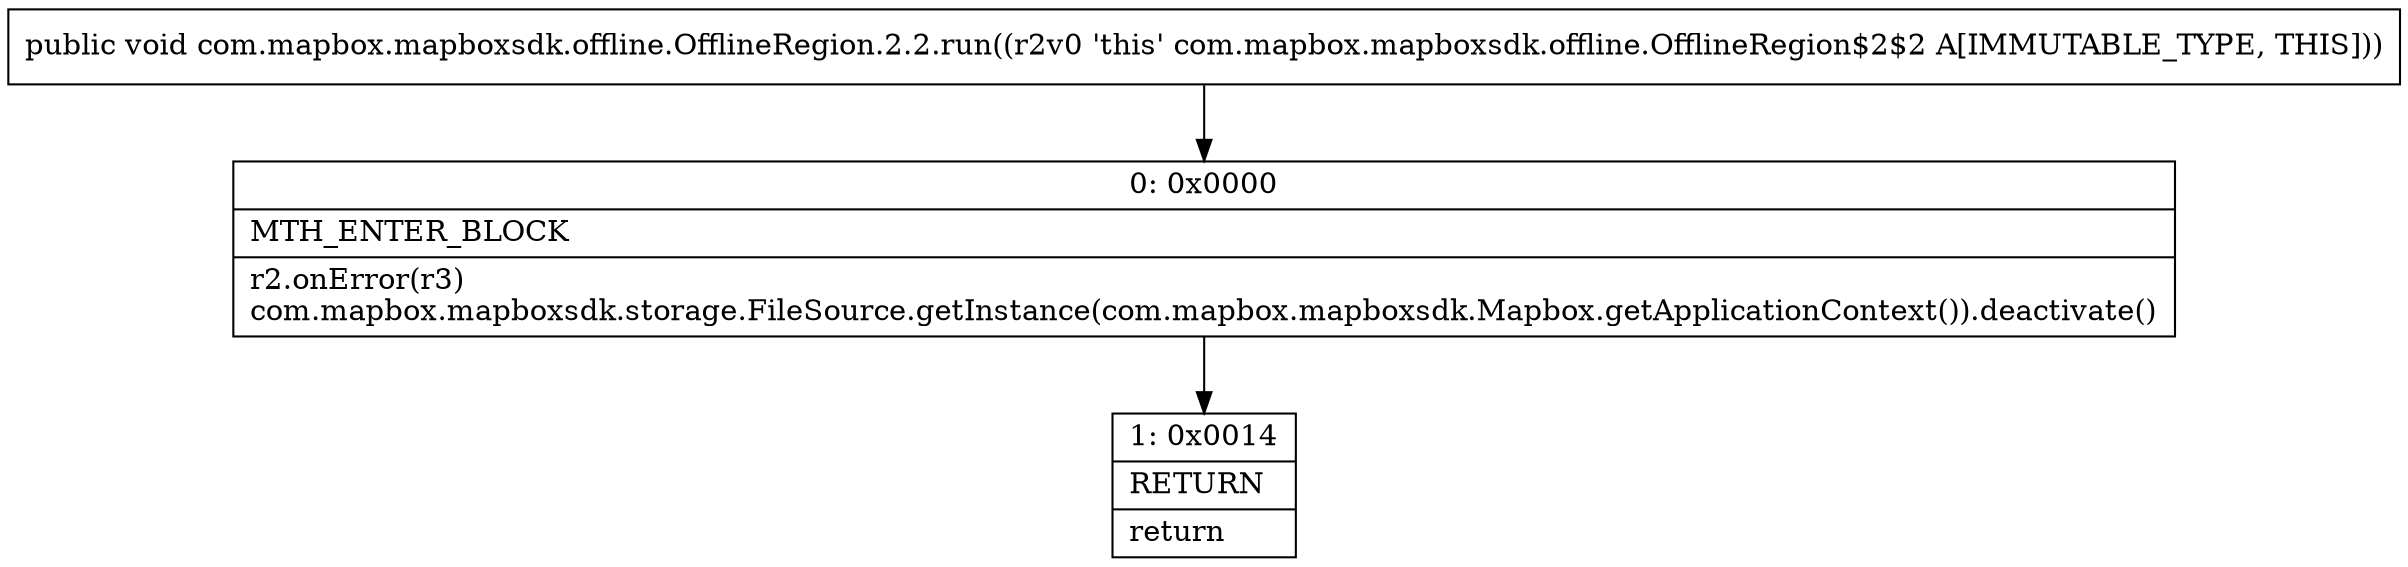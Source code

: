 digraph "CFG forcom.mapbox.mapboxsdk.offline.OfflineRegion.2.2.run()V" {
Node_0 [shape=record,label="{0\:\ 0x0000|MTH_ENTER_BLOCK\l|r2.onError(r3)\lcom.mapbox.mapboxsdk.storage.FileSource.getInstance(com.mapbox.mapboxsdk.Mapbox.getApplicationContext()).deactivate()\l}"];
Node_1 [shape=record,label="{1\:\ 0x0014|RETURN\l|return\l}"];
MethodNode[shape=record,label="{public void com.mapbox.mapboxsdk.offline.OfflineRegion.2.2.run((r2v0 'this' com.mapbox.mapboxsdk.offline.OfflineRegion$2$2 A[IMMUTABLE_TYPE, THIS])) }"];
MethodNode -> Node_0;
Node_0 -> Node_1;
}

